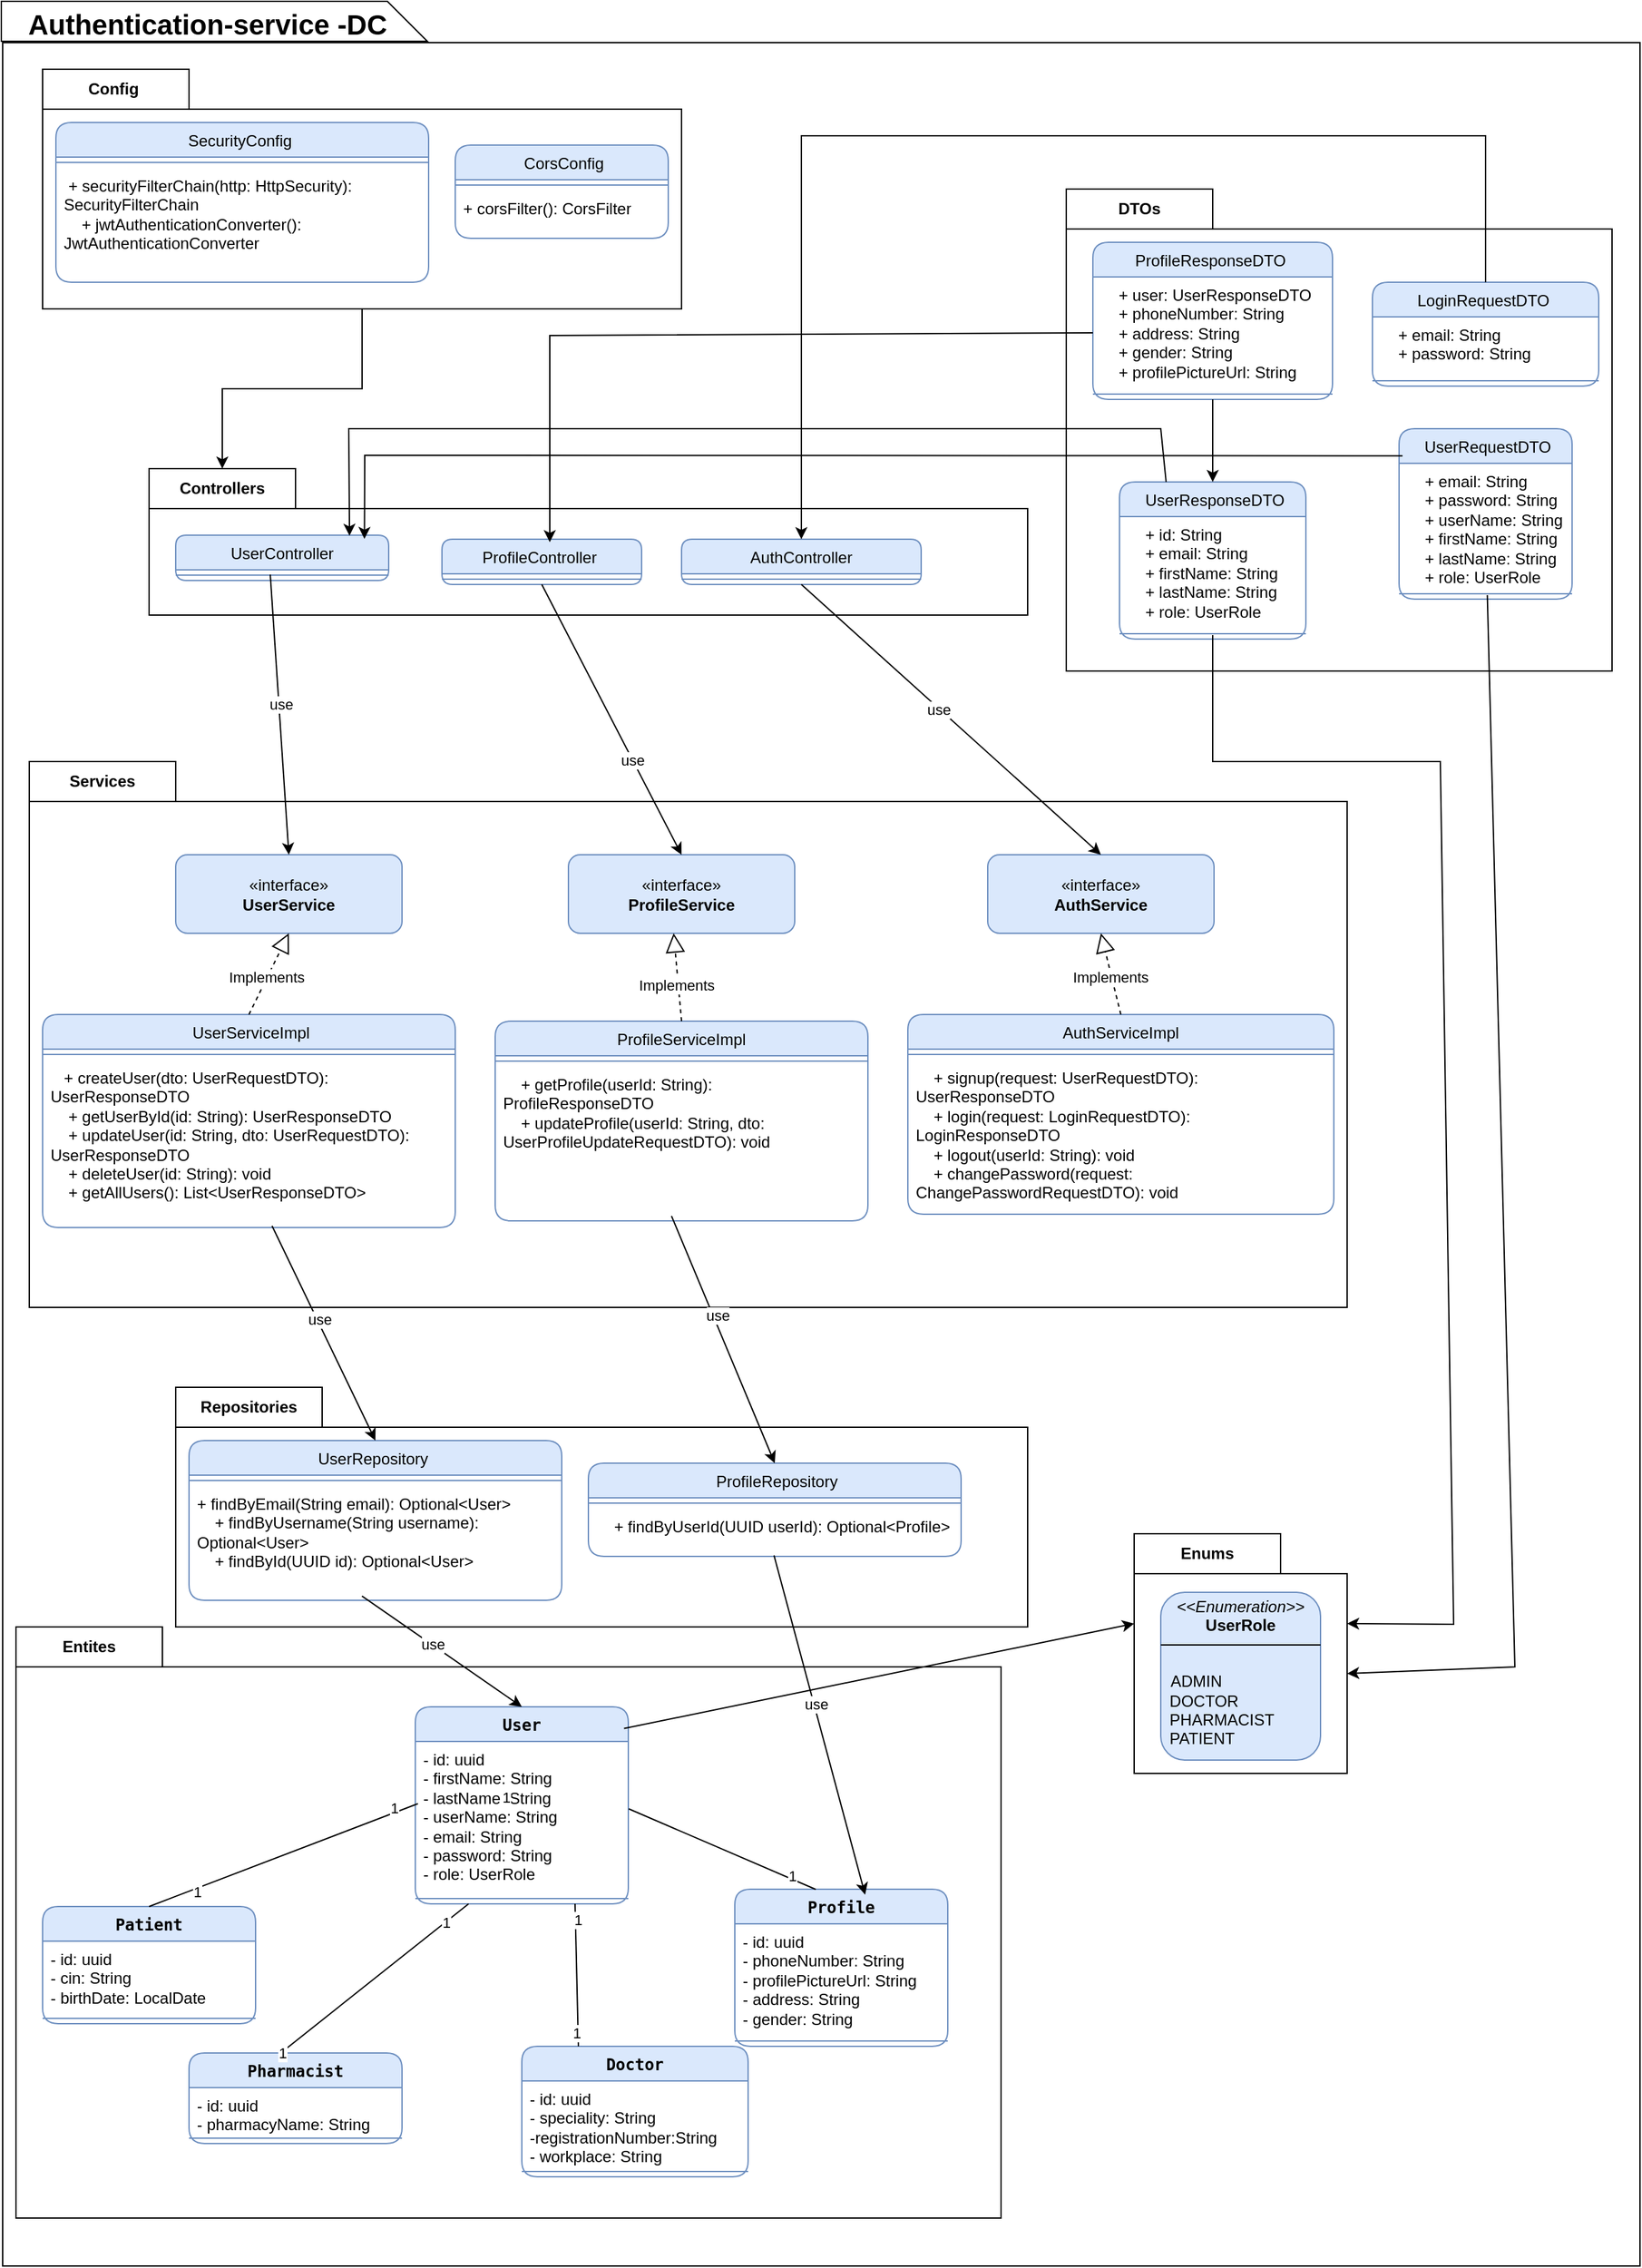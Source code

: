 <mxfile version="28.1.2">
  <diagram id="C5RBs43oDa-KdzZeNtuy" name="Page-1">
    <mxGraphModel dx="1609" dy="3173" grid="1" gridSize="10" guides="1" tooltips="1" connect="1" arrows="1" fold="1" page="1" pageScale="1" pageWidth="413" pageHeight="583" math="0" shadow="0">
      <root>
        <mxCell id="WIyWlLk6GJQsqaUBKTNV-0" />
        <mxCell id="WIyWlLk6GJQsqaUBKTNV-1" parent="WIyWlLk6GJQsqaUBKTNV-0" />
        <mxCell id="uYm5DtO2WQgS1weStodE-279" value="" style="html=1;whiteSpace=wrap;" vertex="1" parent="WIyWlLk6GJQsqaUBKTNV-1">
          <mxGeometry x="1550" y="-1190" width="1230" height="1670" as="geometry" />
        </mxCell>
        <mxCell id="uYm5DtO2WQgS1weStodE-3" value="Entites" style="shape=folder;fontStyle=1;tabWidth=110;tabHeight=30;tabPosition=left;html=1;boundedLbl=1;labelInHeader=1;container=1;collapsible=0;recursiveResize=0;whiteSpace=wrap;" vertex="1" parent="WIyWlLk6GJQsqaUBKTNV-1">
          <mxGeometry x="1560" width="740" height="444" as="geometry" />
        </mxCell>
        <mxCell id="uYm5DtO2WQgS1weStodE-5" value="&lt;span style=&quot;font-family: monospace; text-align: left;&quot;&gt;User&lt;/span&gt;" style="swimlane;fontStyle=1;align=center;verticalAlign=top;childLayout=stackLayout;horizontal=1;startSize=26;horizontalStack=0;resizeParent=1;resizeParentMax=0;resizeLast=0;collapsible=1;marginBottom=0;whiteSpace=wrap;html=1;fillColor=#dae8fc;strokeColor=#6c8ebf;rounded=1;" vertex="1" parent="uYm5DtO2WQgS1weStodE-3">
          <mxGeometry x="300" y="60" width="160" height="148" as="geometry">
            <mxRectangle x="200" y="60" width="70" height="30" as="alternateBounds" />
          </mxGeometry>
        </mxCell>
        <mxCell id="uYm5DtO2WQgS1weStodE-6" value="- id: uuid&lt;br&gt;  - firstName: String&lt;br&gt;  - lastName: String&lt;div&gt;- userName: String&lt;br&gt;- email: String&lt;br&gt;  - password: String&lt;br&gt;- role: UserRole&lt;/div&gt;" style="text;strokeColor=none;fillColor=none;align=left;verticalAlign=top;spacingLeft=4;spacingRight=4;overflow=hidden;rotatable=0;points=[[0,0.5],[1,0.5]];portConstraint=eastwest;whiteSpace=wrap;html=1;rounded=1;" vertex="1" parent="uYm5DtO2WQgS1weStodE-5">
          <mxGeometry y="26" width="160" height="114" as="geometry" />
        </mxCell>
        <mxCell id="uYm5DtO2WQgS1weStodE-7" value="" style="line;strokeWidth=1;fillColor=none;align=left;verticalAlign=middle;spacingTop=-1;spacingLeft=3;spacingRight=3;rotatable=0;labelPosition=right;points=[];portConstraint=eastwest;strokeColor=inherit;rounded=1;" vertex="1" parent="uYm5DtO2WQgS1weStodE-5">
          <mxGeometry y="140" width="160" height="8" as="geometry" />
        </mxCell>
        <mxCell id="uYm5DtO2WQgS1weStodE-9" value="&lt;span style=&quot;font-family: monospace; text-align: left;&quot;&gt;Patient&lt;/span&gt;" style="swimlane;fontStyle=1;align=center;verticalAlign=top;childLayout=stackLayout;horizontal=1;startSize=26;horizontalStack=0;resizeParent=1;resizeParentMax=0;resizeLast=0;collapsible=1;marginBottom=0;whiteSpace=wrap;html=1;fillColor=#dae8fc;strokeColor=#6c8ebf;rounded=1;" vertex="1" parent="uYm5DtO2WQgS1weStodE-3">
          <mxGeometry x="20" y="210" width="160" height="88" as="geometry">
            <mxRectangle x="200" y="60" width="70" height="30" as="alternateBounds" />
          </mxGeometry>
        </mxCell>
        <mxCell id="uYm5DtO2WQgS1weStodE-10" value="- id: uuid&lt;br&gt;- cin: String&lt;br&gt;  - birthDate: LocalDate&lt;div&gt;&lt;br/&gt;&lt;/div&gt;" style="text;strokeColor=none;fillColor=none;align=left;verticalAlign=top;spacingLeft=4;spacingRight=4;overflow=hidden;rotatable=0;points=[[0,0.5],[1,0.5]];portConstraint=eastwest;whiteSpace=wrap;html=1;rounded=1;" vertex="1" parent="uYm5DtO2WQgS1weStodE-9">
          <mxGeometry y="26" width="160" height="54" as="geometry" />
        </mxCell>
        <mxCell id="uYm5DtO2WQgS1weStodE-11" value="" style="line;strokeWidth=1;fillColor=none;align=left;verticalAlign=middle;spacingTop=-1;spacingLeft=3;spacingRight=3;rotatable=0;labelPosition=right;points=[];portConstraint=eastwest;strokeColor=inherit;rounded=1;" vertex="1" parent="uYm5DtO2WQgS1weStodE-9">
          <mxGeometry y="80" width="160" height="8" as="geometry" />
        </mxCell>
        <mxCell id="uYm5DtO2WQgS1weStodE-15" value="&lt;div style=&quot;text-align: left;&quot;&gt;&lt;span style=&quot;background-color: transparent; color: light-dark(rgb(0, 0, 0), rgb(255, 255, 255));&quot;&gt;&lt;font face=&quot;monospace&quot;&gt;Profile&lt;/font&gt;&lt;/span&gt;&lt;/div&gt;" style="swimlane;fontStyle=1;align=center;verticalAlign=top;childLayout=stackLayout;horizontal=1;startSize=26;horizontalStack=0;resizeParent=1;resizeParentMax=0;resizeLast=0;collapsible=1;marginBottom=0;whiteSpace=wrap;html=1;fillColor=#dae8fc;strokeColor=#6c8ebf;rounded=1;" vertex="1" parent="uYm5DtO2WQgS1weStodE-3">
          <mxGeometry x="540" y="197" width="160" height="118" as="geometry">
            <mxRectangle x="200" y="60" width="70" height="30" as="alternateBounds" />
          </mxGeometry>
        </mxCell>
        <mxCell id="uYm5DtO2WQgS1weStodE-16" value="- id: uuid&lt;br&gt;- phoneNumber: String&lt;br&gt;  - profilePictureUrl: String&lt;br&gt;  - address: String&lt;br&gt;  - gender: String&lt;div&gt;&lt;br&gt;&lt;/div&gt;" style="text;strokeColor=none;fillColor=none;align=left;verticalAlign=top;spacingLeft=4;spacingRight=4;overflow=hidden;rotatable=0;points=[[0,0.5],[1,0.5]];portConstraint=eastwest;whiteSpace=wrap;html=1;rounded=1;" vertex="1" parent="uYm5DtO2WQgS1weStodE-15">
          <mxGeometry y="26" width="160" height="84" as="geometry" />
        </mxCell>
        <mxCell id="uYm5DtO2WQgS1weStodE-17" value="" style="line;strokeWidth=1;fillColor=none;align=left;verticalAlign=middle;spacingTop=-1;spacingLeft=3;spacingRight=3;rotatable=0;labelPosition=right;points=[];portConstraint=eastwest;strokeColor=inherit;rounded=1;" vertex="1" parent="uYm5DtO2WQgS1weStodE-15">
          <mxGeometry y="110" width="160" height="8" as="geometry" />
        </mxCell>
        <mxCell id="uYm5DtO2WQgS1weStodE-21" value="&lt;span style=&quot;font-family: monospace; text-align: left;&quot;&gt;Doctor&lt;/span&gt;" style="swimlane;fontStyle=1;align=center;verticalAlign=top;childLayout=stackLayout;horizontal=1;startSize=26;horizontalStack=0;resizeParent=1;resizeParentMax=0;resizeLast=0;collapsible=1;marginBottom=0;whiteSpace=wrap;html=1;fillColor=#dae8fc;strokeColor=#6c8ebf;rounded=1;" vertex="1" parent="uYm5DtO2WQgS1weStodE-3">
          <mxGeometry x="380" y="315" width="170" height="98" as="geometry">
            <mxRectangle x="200" y="60" width="70" height="30" as="alternateBounds" />
          </mxGeometry>
        </mxCell>
        <mxCell id="uYm5DtO2WQgS1weStodE-22" value="- id: uuid&lt;br&gt;- speciality: String&lt;br&gt;  -registrationNumber:String&lt;div&gt;- workplace: String&lt;br&gt;&lt;/div&gt;" style="text;strokeColor=none;fillColor=none;align=left;verticalAlign=top;spacingLeft=4;spacingRight=4;overflow=hidden;rotatable=0;points=[[0,0.5],[1,0.5]];portConstraint=eastwest;whiteSpace=wrap;html=1;rounded=1;" vertex="1" parent="uYm5DtO2WQgS1weStodE-21">
          <mxGeometry y="26" width="170" height="64" as="geometry" />
        </mxCell>
        <mxCell id="uYm5DtO2WQgS1weStodE-23" value="" style="line;strokeWidth=1;fillColor=none;align=left;verticalAlign=middle;spacingTop=-1;spacingLeft=3;spacingRight=3;rotatable=0;labelPosition=right;points=[];portConstraint=eastwest;strokeColor=inherit;rounded=1;" vertex="1" parent="uYm5DtO2WQgS1weStodE-21">
          <mxGeometry y="90" width="170" height="8" as="geometry" />
        </mxCell>
        <mxCell id="uYm5DtO2WQgS1weStodE-18" value="&lt;span style=&quot;font-family: monospace; text-align: left;&quot;&gt;Pharmacist&lt;/span&gt;" style="swimlane;fontStyle=1;align=center;verticalAlign=top;childLayout=stackLayout;horizontal=1;startSize=26;horizontalStack=0;resizeParent=1;resizeParentMax=0;resizeLast=0;collapsible=1;marginBottom=0;whiteSpace=wrap;html=1;fillColor=#dae8fc;strokeColor=#6c8ebf;rounded=1;" vertex="1" parent="uYm5DtO2WQgS1weStodE-3">
          <mxGeometry x="130" y="320" width="160" height="68" as="geometry">
            <mxRectangle x="200" y="60" width="70" height="30" as="alternateBounds" />
          </mxGeometry>
        </mxCell>
        <mxCell id="uYm5DtO2WQgS1weStodE-19" value="- id: uuid&lt;br&gt;- pharmacyName: String" style="text;strokeColor=none;fillColor=none;align=left;verticalAlign=top;spacingLeft=4;spacingRight=4;overflow=hidden;rotatable=0;points=[[0,0.5],[1,0.5]];portConstraint=eastwest;whiteSpace=wrap;html=1;rounded=1;" vertex="1" parent="uYm5DtO2WQgS1weStodE-18">
          <mxGeometry y="26" width="160" height="34" as="geometry" />
        </mxCell>
        <mxCell id="uYm5DtO2WQgS1weStodE-20" value="" style="line;strokeWidth=1;fillColor=none;align=left;verticalAlign=middle;spacingTop=-1;spacingLeft=3;spacingRight=3;rotatable=0;labelPosition=right;points=[];portConstraint=eastwest;strokeColor=inherit;rounded=1;" vertex="1" parent="uYm5DtO2WQgS1weStodE-18">
          <mxGeometry y="60" width="160" height="8" as="geometry" />
        </mxCell>
        <mxCell id="uYm5DtO2WQgS1weStodE-30" value="" style="endArrow=none;html=1;rounded=0;entryX=0.012;entryY=0.41;entryDx=0;entryDy=0;entryPerimeter=0;exitX=0.5;exitY=0;exitDx=0;exitDy=0;" edge="1" parent="uYm5DtO2WQgS1weStodE-3" source="uYm5DtO2WQgS1weStodE-9" target="uYm5DtO2WQgS1weStodE-6">
          <mxGeometry width="50" height="50" relative="1" as="geometry">
            <mxPoint x="90" y="180" as="sourcePoint" />
            <mxPoint x="140" y="130" as="targetPoint" />
          </mxGeometry>
        </mxCell>
        <mxCell id="uYm5DtO2WQgS1weStodE-35" value="1" style="edgeLabel;html=1;align=center;verticalAlign=middle;resizable=0;points=[];" vertex="1" connectable="0" parent="uYm5DtO2WQgS1weStodE-30">
          <mxGeometry x="-0.277" y="2" relative="1" as="geometry">
            <mxPoint x="-36" y="18" as="offset" />
          </mxGeometry>
        </mxCell>
        <mxCell id="uYm5DtO2WQgS1weStodE-271" value="1" style="edgeLabel;html=1;align=center;verticalAlign=middle;resizable=0;points=[];" vertex="1" connectable="0" parent="uYm5DtO2WQgS1weStodE-30">
          <mxGeometry x="0.826" y="3" relative="1" as="geometry">
            <mxPoint y="-1" as="offset" />
          </mxGeometry>
        </mxCell>
        <mxCell id="uYm5DtO2WQgS1weStodE-32" value="" style="endArrow=none;html=1;rounded=0;entryX=0.25;entryY=1;entryDx=0;entryDy=0;exitX=0.421;exitY=0.018;exitDx=0;exitDy=0;exitPerimeter=0;" edge="1" parent="uYm5DtO2WQgS1weStodE-3" source="uYm5DtO2WQgS1weStodE-18" target="uYm5DtO2WQgS1weStodE-5">
          <mxGeometry width="50" height="50" relative="1" as="geometry">
            <mxPoint x="130" y="259" as="sourcePoint" />
            <mxPoint x="232" y="180" as="targetPoint" />
          </mxGeometry>
        </mxCell>
        <mxCell id="uYm5DtO2WQgS1weStodE-270" value="1" style="edgeLabel;html=1;align=center;verticalAlign=middle;resizable=0;points=[];" vertex="1" connectable="0" parent="uYm5DtO2WQgS1weStodE-32">
          <mxGeometry x="0.762" relative="1" as="geometry">
            <mxPoint as="offset" />
          </mxGeometry>
        </mxCell>
        <mxCell id="uYm5DtO2WQgS1weStodE-33" value="" style="endArrow=none;html=1;rounded=0;entryX=0.75;entryY=1;entryDx=0;entryDy=0;exitX=0.25;exitY=0;exitDx=0;exitDy=0;" edge="1" parent="uYm5DtO2WQgS1weStodE-3" source="uYm5DtO2WQgS1weStodE-21" target="uYm5DtO2WQgS1weStodE-5">
          <mxGeometry width="50" height="50" relative="1" as="geometry">
            <mxPoint x="250" y="309" as="sourcePoint" />
            <mxPoint x="352" y="230" as="targetPoint" />
          </mxGeometry>
        </mxCell>
        <mxCell id="uYm5DtO2WQgS1weStodE-254" value="1" style="edgeLabel;html=1;align=center;verticalAlign=middle;resizable=0;points=[];" vertex="1" connectable="0" parent="uYm5DtO2WQgS1weStodE-33">
          <mxGeometry x="0.771" y="-1" relative="1" as="geometry">
            <mxPoint as="offset" />
          </mxGeometry>
        </mxCell>
        <mxCell id="uYm5DtO2WQgS1weStodE-255" value="1" style="edgeLabel;html=1;align=center;verticalAlign=middle;resizable=0;points=[];" vertex="1" connectable="0" parent="uYm5DtO2WQgS1weStodE-33">
          <mxGeometry x="-0.809" y="2" relative="1" as="geometry">
            <mxPoint as="offset" />
          </mxGeometry>
        </mxCell>
        <mxCell id="uYm5DtO2WQgS1weStodE-34" value="" style="endArrow=none;html=1;rounded=0;entryX=1.002;entryY=0.444;entryDx=0;entryDy=0;entryPerimeter=0;exitX=0.38;exitY=0.001;exitDx=0;exitDy=0;exitPerimeter=0;" edge="1" parent="uYm5DtO2WQgS1weStodE-3" source="uYm5DtO2WQgS1weStodE-15" target="uYm5DtO2WQgS1weStodE-6">
          <mxGeometry width="50" height="50" relative="1" as="geometry">
            <mxPoint x="420" y="259" as="sourcePoint" />
            <mxPoint x="522" y="180" as="targetPoint" />
          </mxGeometry>
        </mxCell>
        <mxCell id="uYm5DtO2WQgS1weStodE-256" value="1" style="edgeLabel;html=1;align=center;verticalAlign=middle;resizable=0;points=[];" vertex="1" connectable="0" parent="uYm5DtO2WQgS1weStodE-34">
          <mxGeometry x="-0.731" y="-2" relative="1" as="geometry">
            <mxPoint as="offset" />
          </mxGeometry>
        </mxCell>
        <mxCell id="uYm5DtO2WQgS1weStodE-38" value="1" style="edgeLabel;html=1;align=center;verticalAlign=middle;resizable=0;points=[];" vertex="1" connectable="0" parent="uYm5DtO2WQgS1weStodE-3">
          <mxGeometry x="200" y="320" as="geometry" />
        </mxCell>
        <mxCell id="uYm5DtO2WQgS1weStodE-41" value="1" style="edgeLabel;html=1;align=center;verticalAlign=middle;resizable=0;points=[];" vertex="1" connectable="0" parent="uYm5DtO2WQgS1weStodE-3">
          <mxGeometry x="370" y="134" as="geometry">
            <mxPoint x="-2" y="-6" as="offset" />
          </mxGeometry>
        </mxCell>
        <mxCell id="uYm5DtO2WQgS1weStodE-68" value="Enums" style="shape=folder;fontStyle=1;tabWidth=110;tabHeight=30;tabPosition=left;html=1;boundedLbl=1;labelInHeader=1;container=1;collapsible=0;recursiveResize=0;whiteSpace=wrap;" vertex="1" parent="WIyWlLk6GJQsqaUBKTNV-1">
          <mxGeometry x="2400" y="-70" width="160" height="180" as="geometry" />
        </mxCell>
        <mxCell id="uYm5DtO2WQgS1weStodE-71" value="&lt;p style=&quot;margin:0px;margin-top:4px;text-align:center;&quot;&gt;&lt;i&gt;&amp;lt;&amp;lt;Enumeration&amp;gt;&amp;gt;&lt;/i&gt;&lt;br&gt;&lt;b&gt;UserRole&lt;/b&gt;&lt;/p&gt;&lt;hr size=&quot;1&quot; style=&quot;border-style:solid;&quot;&gt;&lt;p style=&quot;margin:0px;margin-left:4px;&quot;&gt;&lt;br&gt;&lt;/p&gt;&lt;p style=&quot;margin:0px;margin-left:4px;&quot;&gt;&amp;nbsp;ADMIN&lt;span style=&quot;background-color: transparent; color: light-dark(rgb(0, 0, 0), rgb(255, 255, 255));&quot;&gt;&amp;nbsp;&lt;/span&gt;&lt;/p&gt;&lt;div&gt;&amp;nbsp; DOCTOR&lt;/div&gt;&lt;div&gt;&amp;nbsp; PHARMACIST&lt;/div&gt;&lt;div&gt;&amp;nbsp; PATIENT&lt;/div&gt;" style="verticalAlign=top;align=left;overflow=fill;html=1;whiteSpace=wrap;fillColor=#dae8fc;strokeColor=#6c8ebf;rounded=1;" vertex="1" parent="uYm5DtO2WQgS1weStodE-68">
          <mxGeometry x="20" y="44" width="120" height="126" as="geometry" />
        </mxCell>
        <mxCell id="uYm5DtO2WQgS1weStodE-72" value="DTOs" style="shape=folder;fontStyle=1;tabWidth=110;tabHeight=30;tabPosition=left;html=1;boundedLbl=1;labelInHeader=1;container=1;collapsible=0;recursiveResize=0;whiteSpace=wrap;" vertex="1" parent="WIyWlLk6GJQsqaUBKTNV-1">
          <mxGeometry x="2349" y="-1080" width="410" height="362" as="geometry" />
        </mxCell>
        <mxCell id="uYm5DtO2WQgS1weStodE-73" value="&lt;span style=&quot;text-align: left; font-weight: normal;&quot;&gt;&amp;nbsp;UserRequestDTO&lt;/span&gt;" style="swimlane;fontStyle=1;align=center;verticalAlign=top;childLayout=stackLayout;horizontal=1;startSize=26;horizontalStack=0;resizeParent=1;resizeParentMax=0;resizeLast=0;collapsible=1;marginBottom=0;whiteSpace=wrap;html=1;fillColor=#dae8fc;strokeColor=#6c8ebf;rounded=1;" vertex="1" parent="uYm5DtO2WQgS1weStodE-72">
          <mxGeometry x="250" y="180" width="130" height="128" as="geometry">
            <mxRectangle x="200" y="60" width="70" height="30" as="alternateBounds" />
          </mxGeometry>
        </mxCell>
        <mxCell id="uYm5DtO2WQgS1weStodE-74" value="&amp;nbsp; &amp;nbsp; + email: String&lt;br style=&quot;padding: 0px; margin: 0px;&quot;&gt;&amp;nbsp; &amp;nbsp; + password: String&lt;br style=&quot;padding: 0px; margin: 0px;&quot;&gt;&amp;nbsp; &amp;nbsp; + userName: String&lt;br style=&quot;padding: 0px; margin: 0px;&quot;&gt;&amp;nbsp; &amp;nbsp; + firstName: String&lt;br style=&quot;padding: 0px; margin: 0px;&quot;&gt;&amp;nbsp; &amp;nbsp; + lastName: String&lt;br style=&quot;padding: 0px; margin: 0px;&quot;&gt;&amp;nbsp; &amp;nbsp; + role: UserRole" style="text;strokeColor=none;fillColor=none;align=left;verticalAlign=top;spacingLeft=4;spacingRight=4;overflow=hidden;rotatable=0;points=[[0,0.5],[1,0.5]];portConstraint=eastwest;whiteSpace=wrap;html=1;rounded=1;" vertex="1" parent="uYm5DtO2WQgS1weStodE-73">
          <mxGeometry y="26" width="130" height="94" as="geometry" />
        </mxCell>
        <mxCell id="uYm5DtO2WQgS1weStodE-75" value="" style="line;strokeWidth=1;fillColor=none;align=left;verticalAlign=middle;spacingTop=-1;spacingLeft=3;spacingRight=3;rotatable=0;labelPosition=right;points=[];portConstraint=eastwest;strokeColor=inherit;rounded=1;" vertex="1" parent="uYm5DtO2WQgS1weStodE-73">
          <mxGeometry y="120" width="130" height="8" as="geometry" />
        </mxCell>
        <mxCell id="uYm5DtO2WQgS1weStodE-76" value="&lt;span style=&quot;font-weight: 400; text-align: left;&quot;&gt;ProfileResponseDTO&amp;nbsp;&lt;/span&gt;" style="swimlane;fontStyle=1;align=center;verticalAlign=top;childLayout=stackLayout;horizontal=1;startSize=26;horizontalStack=0;resizeParent=1;resizeParentMax=0;resizeLast=0;collapsible=1;marginBottom=0;whiteSpace=wrap;html=1;fillColor=#dae8fc;strokeColor=#6c8ebf;rounded=1;" vertex="1" parent="uYm5DtO2WQgS1weStodE-72">
          <mxGeometry x="20" y="40" width="180" height="118" as="geometry">
            <mxRectangle x="200" y="60" width="70" height="30" as="alternateBounds" />
          </mxGeometry>
        </mxCell>
        <mxCell id="uYm5DtO2WQgS1weStodE-77" value="&lt;div&gt;&amp;nbsp; &amp;nbsp; + user: UserResponseDTO&lt;br style=&quot;padding: 0px; margin: 0px;&quot;&gt;&amp;nbsp; &amp;nbsp; + phoneNumber: String&lt;br style=&quot;padding: 0px; margin: 0px;&quot;&gt;&amp;nbsp; &amp;nbsp; + address: String&lt;br style=&quot;padding: 0px; margin: 0px;&quot;&gt;&amp;nbsp; &amp;nbsp; + gender: String&lt;br style=&quot;padding: 0px; margin: 0px;&quot;&gt;&amp;nbsp; &amp;nbsp; + profilePictureUrl: String&lt;/div&gt;" style="text;strokeColor=none;fillColor=none;align=left;verticalAlign=top;spacingLeft=4;spacingRight=4;overflow=hidden;rotatable=0;points=[[0,0.5],[1,0.5]];portConstraint=eastwest;whiteSpace=wrap;html=1;rounded=1;" vertex="1" parent="uYm5DtO2WQgS1weStodE-76">
          <mxGeometry y="26" width="180" height="84" as="geometry" />
        </mxCell>
        <mxCell id="uYm5DtO2WQgS1weStodE-78" value="" style="line;strokeWidth=1;fillColor=none;align=left;verticalAlign=middle;spacingTop=-1;spacingLeft=3;spacingRight=3;rotatable=0;labelPosition=right;points=[];portConstraint=eastwest;strokeColor=inherit;rounded=1;" vertex="1" parent="uYm5DtO2WQgS1weStodE-76">
          <mxGeometry y="110" width="180" height="8" as="geometry" />
        </mxCell>
        <mxCell id="uYm5DtO2WQgS1weStodE-79" value="&lt;div style=&quot;text-align: left;&quot;&gt;&lt;span style=&quot;font-weight: 400;&quot;&gt;&amp;nbsp;UserResponseDTO&lt;/span&gt;&lt;/div&gt;" style="swimlane;fontStyle=1;align=center;verticalAlign=top;childLayout=stackLayout;horizontal=1;startSize=26;horizontalStack=0;resizeParent=1;resizeParentMax=0;resizeLast=0;collapsible=1;marginBottom=0;whiteSpace=wrap;html=1;fillColor=#dae8fc;strokeColor=#6c8ebf;rounded=1;" vertex="1" parent="uYm5DtO2WQgS1weStodE-72">
          <mxGeometry x="40" y="220" width="140" height="118" as="geometry">
            <mxRectangle x="200" y="60" width="70" height="30" as="alternateBounds" />
          </mxGeometry>
        </mxCell>
        <mxCell id="uYm5DtO2WQgS1weStodE-80" value="&lt;div&gt;&amp;nbsp; &amp;nbsp; + id: String&lt;br style=&quot;padding: 0px; margin: 0px;&quot;&gt;&amp;nbsp; &amp;nbsp; + email: String&lt;br style=&quot;padding: 0px; margin: 0px;&quot;&gt;&amp;nbsp; &amp;nbsp; + firstName: String&lt;br style=&quot;padding: 0px; margin: 0px;&quot;&gt;&amp;nbsp; &amp;nbsp; + lastName: String&lt;br style=&quot;padding: 0px; margin: 0px;&quot;&gt;&amp;nbsp; &amp;nbsp; + role: UserRole&lt;/div&gt;" style="text;strokeColor=none;fillColor=none;align=left;verticalAlign=top;spacingLeft=4;spacingRight=4;overflow=hidden;rotatable=0;points=[[0,0.5],[1,0.5]];portConstraint=eastwest;whiteSpace=wrap;html=1;rounded=1;" vertex="1" parent="uYm5DtO2WQgS1weStodE-79">
          <mxGeometry y="26" width="140" height="84" as="geometry" />
        </mxCell>
        <mxCell id="uYm5DtO2WQgS1weStodE-81" value="" style="line;strokeWidth=1;fillColor=none;align=left;verticalAlign=middle;spacingTop=-1;spacingLeft=3;spacingRight=3;rotatable=0;labelPosition=right;points=[];portConstraint=eastwest;strokeColor=inherit;rounded=1;" vertex="1" parent="uYm5DtO2WQgS1weStodE-79">
          <mxGeometry y="110" width="140" height="8" as="geometry" />
        </mxCell>
        <mxCell id="uYm5DtO2WQgS1weStodE-224" value="" style="endArrow=classic;html=1;rounded=0;exitX=0.5;exitY=1;exitDx=0;exitDy=0;entryX=0.5;entryY=0;entryDx=0;entryDy=0;" edge="1" parent="uYm5DtO2WQgS1weStodE-72" source="uYm5DtO2WQgS1weStodE-76" target="uYm5DtO2WQgS1weStodE-79">
          <mxGeometry width="50" height="50" relative="1" as="geometry">
            <mxPoint x="-510" y="330" as="sourcePoint" />
            <mxPoint x="-456" y="510" as="targetPoint" />
          </mxGeometry>
        </mxCell>
        <mxCell id="uYm5DtO2WQgS1weStodE-82" value="&lt;span style=&quot;font-weight: 400; text-align: left;&quot;&gt;LoginRequestDTO&amp;nbsp;&lt;/span&gt;" style="swimlane;fontStyle=1;align=center;verticalAlign=top;childLayout=stackLayout;horizontal=1;startSize=26;horizontalStack=0;resizeParent=1;resizeParentMax=0;resizeLast=0;collapsible=1;marginBottom=0;whiteSpace=wrap;html=1;fillColor=#dae8fc;strokeColor=#6c8ebf;rounded=1;" vertex="1" parent="uYm5DtO2WQgS1weStodE-72">
          <mxGeometry x="230" y="70" width="170" height="78" as="geometry">
            <mxRectangle x="200" y="60" width="70" height="30" as="alternateBounds" />
          </mxGeometry>
        </mxCell>
        <mxCell id="uYm5DtO2WQgS1weStodE-83" value="&lt;div&gt;&amp;nbsp; &amp;nbsp; + email: String&lt;br style=&quot;padding: 0px; margin: 0px;&quot;&gt;&amp;nbsp; &amp;nbsp; + password: String&lt;/div&gt;" style="text;strokeColor=none;fillColor=none;align=left;verticalAlign=top;spacingLeft=4;spacingRight=4;overflow=hidden;rotatable=0;points=[[0,0.5],[1,0.5]];portConstraint=eastwest;whiteSpace=wrap;html=1;rounded=1;" vertex="1" parent="uYm5DtO2WQgS1weStodE-82">
          <mxGeometry y="26" width="170" height="44" as="geometry" />
        </mxCell>
        <mxCell id="uYm5DtO2WQgS1weStodE-84" value="" style="line;strokeWidth=1;fillColor=none;align=left;verticalAlign=middle;spacingTop=-1;spacingLeft=3;spacingRight=3;rotatable=0;labelPosition=right;points=[];portConstraint=eastwest;strokeColor=inherit;rounded=1;" vertex="1" parent="uYm5DtO2WQgS1weStodE-82">
          <mxGeometry y="70" width="170" height="8" as="geometry" />
        </mxCell>
        <mxCell id="uYm5DtO2WQgS1weStodE-100" value="Services" style="shape=folder;fontStyle=1;tabWidth=110;tabHeight=30;tabPosition=left;html=1;boundedLbl=1;labelInHeader=1;container=1;collapsible=0;recursiveResize=0;whiteSpace=wrap;" vertex="1" parent="WIyWlLk6GJQsqaUBKTNV-1">
          <mxGeometry x="1570" y="-650" width="990" height="410" as="geometry" />
        </mxCell>
        <mxCell id="uYm5DtO2WQgS1weStodE-165" value="«interface»&lt;br&gt;&lt;span style=&quot;text-align: left;&quot;&gt;&lt;b&gt;UserService&lt;/b&gt;&lt;/span&gt;" style="html=1;whiteSpace=wrap;fillColor=#dae8fc;strokeColor=#6c8ebf;rounded=1;" vertex="1" parent="uYm5DtO2WQgS1weStodE-100">
          <mxGeometry x="110" y="70" width="170" height="59" as="geometry" />
        </mxCell>
        <mxCell id="uYm5DtO2WQgS1weStodE-188" value="«interface»&lt;br&gt;&lt;span style=&quot;text-align: left;&quot;&gt;&lt;b&gt;ProfileService&lt;/b&gt;&lt;/span&gt;" style="html=1;whiteSpace=wrap;fillColor=#dae8fc;strokeColor=#6c8ebf;rounded=1;" vertex="1" parent="uYm5DtO2WQgS1weStodE-100">
          <mxGeometry x="405" y="70" width="170" height="59" as="geometry" />
        </mxCell>
        <mxCell id="uYm5DtO2WQgS1weStodE-187" value="«interface»&lt;br&gt;&lt;span style=&quot;text-align: left;&quot;&gt;&lt;b&gt;AuthService&lt;/b&gt;&lt;/span&gt;" style="html=1;whiteSpace=wrap;fillColor=#dae8fc;strokeColor=#6c8ebf;rounded=1;" vertex="1" parent="uYm5DtO2WQgS1weStodE-100">
          <mxGeometry x="720" y="70" width="170" height="59" as="geometry" />
        </mxCell>
        <mxCell id="uYm5DtO2WQgS1weStodE-189" value="&lt;div style=&quot;text-align: left;&quot;&gt;&lt;span style=&quot;background-color: transparent; font-weight: 400;&quot;&gt;&amp;nbsp;UserServiceImpl&lt;/span&gt;&lt;/div&gt;" style="swimlane;fontStyle=1;align=center;verticalAlign=top;childLayout=stackLayout;horizontal=1;startSize=26;horizontalStack=0;resizeParent=1;resizeParentMax=0;resizeLast=0;collapsible=1;marginBottom=0;whiteSpace=wrap;html=1;rounded=1;fillColor=#dae8fc;strokeColor=#6c8ebf;" vertex="1" parent="uYm5DtO2WQgS1weStodE-100">
          <mxGeometry x="10" y="190" width="310" height="160" as="geometry" />
        </mxCell>
        <mxCell id="uYm5DtO2WQgS1weStodE-190" value="" style="line;strokeWidth=1;fillColor=none;align=left;verticalAlign=middle;spacingTop=-1;spacingLeft=3;spacingRight=3;rotatable=0;labelPosition=right;points=[];portConstraint=eastwest;strokeColor=inherit;rounded=1;" vertex="1" parent="uYm5DtO2WQgS1weStodE-189">
          <mxGeometry y="26" width="310" height="8" as="geometry" />
        </mxCell>
        <mxCell id="uYm5DtO2WQgS1weStodE-191" value="&lt;div&gt;&amp;nbsp; &amp;nbsp;+ createUser(dto: UserRequestDTO): UserResponseDTO&lt;/div&gt;&lt;div&gt;&amp;nbsp; &amp;nbsp; + getUserById(id: String): UserResponseDTO&lt;/div&gt;&lt;div&gt;&amp;nbsp; &amp;nbsp; + updateUser(id: String, dto: UserRequestDTO): UserResponseDTO&lt;/div&gt;&lt;div&gt;&amp;nbsp; &amp;nbsp; + deleteUser(id: String): void&lt;/div&gt;&lt;div&gt;&amp;nbsp; &amp;nbsp; + getAllUsers(): List&amp;lt;UserResponseDTO&amp;gt;&lt;/div&gt;" style="text;strokeColor=none;fillColor=none;align=left;verticalAlign=top;spacingLeft=4;spacingRight=4;overflow=hidden;rotatable=0;points=[[0,0.5],[1,0.5]];portConstraint=eastwest;whiteSpace=wrap;html=1;rounded=1;" vertex="1" parent="uYm5DtO2WQgS1weStodE-189">
          <mxGeometry y="34" width="310" height="126" as="geometry" />
        </mxCell>
        <mxCell id="uYm5DtO2WQgS1weStodE-192" value="&lt;div style=&quot;text-align: left;&quot;&gt;&lt;span style=&quot;background-color: transparent; font-weight: 400;&quot;&gt;AuthServiceImpl&lt;/span&gt;&lt;/div&gt;" style="swimlane;fontStyle=1;align=center;verticalAlign=top;childLayout=stackLayout;horizontal=1;startSize=26;horizontalStack=0;resizeParent=1;resizeParentMax=0;resizeLast=0;collapsible=1;marginBottom=0;whiteSpace=wrap;html=1;rounded=1;fillColor=#dae8fc;strokeColor=#6c8ebf;" vertex="1" parent="uYm5DtO2WQgS1weStodE-100">
          <mxGeometry x="660" y="190" width="320" height="150" as="geometry" />
        </mxCell>
        <mxCell id="uYm5DtO2WQgS1weStodE-193" value="" style="line;strokeWidth=1;fillColor=none;align=left;verticalAlign=middle;spacingTop=-1;spacingLeft=3;spacingRight=3;rotatable=0;labelPosition=right;points=[];portConstraint=eastwest;strokeColor=inherit;rounded=1;" vertex="1" parent="uYm5DtO2WQgS1weStodE-192">
          <mxGeometry y="26" width="320" height="8" as="geometry" />
        </mxCell>
        <mxCell id="uYm5DtO2WQgS1weStodE-194" value="&amp;nbsp; &amp;nbsp; + signup(request: UserRequestDTO): UserResponseDTO&lt;br style=&quot;padding: 0px; margin: 0px;&quot;&gt;&amp;nbsp; &amp;nbsp; + login(request: LoginRequestDTO): LoginResponseDTO&lt;br style=&quot;padding: 0px; margin: 0px;&quot;&gt;&amp;nbsp; &amp;nbsp; + logout(userId: String): void&lt;br style=&quot;padding: 0px; margin: 0px;&quot;&gt;&amp;nbsp; &amp;nbsp; + changePassword(request: ChangePasswordRequestDTO): void" style="text;strokeColor=none;fillColor=none;align=left;verticalAlign=top;spacingLeft=4;spacingRight=4;overflow=hidden;rotatable=0;points=[[0,0.5],[1,0.5]];portConstraint=eastwest;whiteSpace=wrap;html=1;rounded=1;" vertex="1" parent="uYm5DtO2WQgS1weStodE-192">
          <mxGeometry y="34" width="320" height="116" as="geometry" />
        </mxCell>
        <mxCell id="uYm5DtO2WQgS1weStodE-195" value="&lt;div style=&quot;text-align: left;&quot;&gt;&lt;span style=&quot;background-color: transparent; font-weight: 400;&quot;&gt;ProfileServiceImpl&lt;/span&gt;&lt;/div&gt;" style="swimlane;fontStyle=1;align=center;verticalAlign=top;childLayout=stackLayout;horizontal=1;startSize=26;horizontalStack=0;resizeParent=1;resizeParentMax=0;resizeLast=0;collapsible=1;marginBottom=0;whiteSpace=wrap;html=1;rounded=1;fillColor=#dae8fc;strokeColor=#6c8ebf;" vertex="1" parent="uYm5DtO2WQgS1weStodE-100">
          <mxGeometry x="350" y="195" width="280" height="150" as="geometry" />
        </mxCell>
        <mxCell id="uYm5DtO2WQgS1weStodE-196" value="" style="line;strokeWidth=1;fillColor=none;align=left;verticalAlign=middle;spacingTop=-1;spacingLeft=3;spacingRight=3;rotatable=0;labelPosition=right;points=[];portConstraint=eastwest;strokeColor=inherit;rounded=1;" vertex="1" parent="uYm5DtO2WQgS1weStodE-195">
          <mxGeometry y="26" width="280" height="8" as="geometry" />
        </mxCell>
        <mxCell id="uYm5DtO2WQgS1weStodE-197" value="&amp;nbsp; &amp;nbsp; + getProfile(userId: String): ProfileResponseDTO&lt;br style=&quot;padding: 0px; margin: 0px;&quot;&gt;&amp;nbsp; &amp;nbsp; + updateProfile(userId: String, dto: UserProfileUpdateRequestDTO): void" style="text;strokeColor=none;fillColor=none;align=left;verticalAlign=top;spacingLeft=4;spacingRight=4;overflow=hidden;rotatable=0;points=[[0,0.5],[1,0.5]];portConstraint=eastwest;whiteSpace=wrap;html=1;rounded=1;" vertex="1" parent="uYm5DtO2WQgS1weStodE-195">
          <mxGeometry y="34" width="280" height="116" as="geometry" />
        </mxCell>
        <mxCell id="uYm5DtO2WQgS1weStodE-123" value="" style="endArrow=block;dashed=1;endFill=0;endSize=12;html=1;rounded=0;exitX=0.5;exitY=0;exitDx=0;exitDy=0;entryX=0.5;entryY=1;entryDx=0;entryDy=0;" edge="1" parent="uYm5DtO2WQgS1weStodE-100" source="uYm5DtO2WQgS1weStodE-189" target="uYm5DtO2WQgS1weStodE-165">
          <mxGeometry width="160" relative="1" as="geometry">
            <mxPoint x="112.5" y="357" as="sourcePoint" />
            <mxPoint x="117.5" y="129" as="targetPoint" />
          </mxGeometry>
        </mxCell>
        <mxCell id="uYm5DtO2WQgS1weStodE-229" value="Implements" style="edgeLabel;html=1;align=center;verticalAlign=middle;resizable=0;points=[];" vertex="1" connectable="0" parent="uYm5DtO2WQgS1weStodE-123">
          <mxGeometry x="-0.1" y="1" relative="1" as="geometry">
            <mxPoint as="offset" />
          </mxGeometry>
        </mxCell>
        <mxCell id="uYm5DtO2WQgS1weStodE-202" value="" style="endArrow=block;dashed=1;endFill=0;endSize=12;html=1;rounded=0;exitX=0.5;exitY=0;exitDx=0;exitDy=0;entryX=0.465;entryY=1;entryDx=0;entryDy=0;entryPerimeter=0;" edge="1" parent="uYm5DtO2WQgS1weStodE-100" source="uYm5DtO2WQgS1weStodE-195" target="uYm5DtO2WQgS1weStodE-188">
          <mxGeometry width="160" relative="1" as="geometry">
            <mxPoint x="197.5" y="311" as="sourcePoint" />
            <mxPoint x="150" y="200" as="targetPoint" />
          </mxGeometry>
        </mxCell>
        <mxCell id="uYm5DtO2WQgS1weStodE-228" value="Implements" style="edgeLabel;html=1;align=center;verticalAlign=middle;resizable=0;points=[];" vertex="1" connectable="0" parent="uYm5DtO2WQgS1weStodE-202">
          <mxGeometry x="-0.164" y="2" relative="1" as="geometry">
            <mxPoint as="offset" />
          </mxGeometry>
        </mxCell>
        <mxCell id="uYm5DtO2WQgS1weStodE-203" value="" style="endArrow=block;dashed=1;endFill=0;endSize=12;html=1;rounded=0;exitX=0.5;exitY=0;exitDx=0;exitDy=0;entryX=0.5;entryY=1;entryDx=0;entryDy=0;" edge="1" parent="uYm5DtO2WQgS1weStodE-100" source="uYm5DtO2WQgS1weStodE-192" target="uYm5DtO2WQgS1weStodE-187">
          <mxGeometry width="160" relative="1" as="geometry">
            <mxPoint x="727.5" y="321" as="sourcePoint" />
            <mxPoint x="680" y="210" as="targetPoint" />
          </mxGeometry>
        </mxCell>
        <mxCell id="uYm5DtO2WQgS1weStodE-230" value="Implements" style="edgeLabel;html=1;align=center;verticalAlign=middle;resizable=0;points=[];" vertex="1" connectable="0" parent="uYm5DtO2WQgS1weStodE-203">
          <mxGeometry x="-0.078" relative="1" as="geometry">
            <mxPoint x="-1" as="offset" />
          </mxGeometry>
        </mxCell>
        <mxCell id="uYm5DtO2WQgS1weStodE-124" value="Controllers" style="shape=folder;fontStyle=1;tabWidth=110;tabHeight=30;tabPosition=left;html=1;boundedLbl=1;labelInHeader=1;container=1;collapsible=0;recursiveResize=0;whiteSpace=wrap;" vertex="1" parent="WIyWlLk6GJQsqaUBKTNV-1">
          <mxGeometry x="1660" y="-870" width="660" height="110" as="geometry" />
        </mxCell>
        <mxCell id="uYm5DtO2WQgS1weStodE-159" value="&lt;span style=&quot;font-weight: 400; text-align: left;&quot;&gt;ProfileController&amp;nbsp;&lt;/span&gt;" style="swimlane;fontStyle=1;align=center;verticalAlign=top;childLayout=stackLayout;horizontal=1;startSize=26;horizontalStack=0;resizeParent=1;resizeParentMax=0;resizeLast=0;collapsible=1;marginBottom=0;whiteSpace=wrap;html=1;rounded=1;fillColor=#dae8fc;strokeColor=#6c8ebf;" vertex="1" parent="uYm5DtO2WQgS1weStodE-124">
          <mxGeometry x="220" y="53" width="150" height="34" as="geometry" />
        </mxCell>
        <mxCell id="uYm5DtO2WQgS1weStodE-160" value="" style="line;strokeWidth=1;fillColor=none;align=left;verticalAlign=middle;spacingTop=-1;spacingLeft=3;spacingRight=3;rotatable=0;labelPosition=right;points=[];portConstraint=eastwest;strokeColor=inherit;rounded=1;" vertex="1" parent="uYm5DtO2WQgS1weStodE-159">
          <mxGeometry y="26" width="150" height="8" as="geometry" />
        </mxCell>
        <mxCell id="uYm5DtO2WQgS1weStodE-162" value="&lt;span style=&quot;font-weight: 400; text-align: left;&quot;&gt;&amp;nbsp;UserController&amp;nbsp;&lt;/span&gt;" style="swimlane;fontStyle=1;align=center;verticalAlign=top;childLayout=stackLayout;horizontal=1;startSize=26;horizontalStack=0;resizeParent=1;resizeParentMax=0;resizeLast=0;collapsible=1;marginBottom=0;whiteSpace=wrap;html=1;rounded=1;fillColor=#dae8fc;strokeColor=#6c8ebf;" vertex="1" parent="uYm5DtO2WQgS1weStodE-124">
          <mxGeometry x="20" y="50" width="160" height="34" as="geometry" />
        </mxCell>
        <mxCell id="uYm5DtO2WQgS1weStodE-163" value="" style="line;strokeWidth=1;fillColor=none;align=left;verticalAlign=middle;spacingTop=-1;spacingLeft=3;spacingRight=3;rotatable=0;labelPosition=right;points=[];portConstraint=eastwest;strokeColor=inherit;rounded=1;" vertex="1" parent="uYm5DtO2WQgS1weStodE-162">
          <mxGeometry y="26" width="160" height="8" as="geometry" />
        </mxCell>
        <mxCell id="uYm5DtO2WQgS1weStodE-156" value="&lt;span style=&quot;font-weight: 400; text-align: left;&quot;&gt;AuthController&lt;/span&gt;" style="swimlane;fontStyle=1;align=center;verticalAlign=top;childLayout=stackLayout;horizontal=1;startSize=26;horizontalStack=0;resizeParent=1;resizeParentMax=0;resizeLast=0;collapsible=1;marginBottom=0;whiteSpace=wrap;html=1;rounded=1;fillColor=#dae8fc;strokeColor=#6c8ebf;" vertex="1" parent="uYm5DtO2WQgS1weStodE-124">
          <mxGeometry x="400" y="53" width="180" height="34" as="geometry" />
        </mxCell>
        <mxCell id="uYm5DtO2WQgS1weStodE-157" value="" style="line;strokeWidth=1;fillColor=none;align=left;verticalAlign=middle;spacingTop=-1;spacingLeft=3;spacingRight=3;rotatable=0;labelPosition=right;points=[];portConstraint=eastwest;strokeColor=inherit;rounded=1;" vertex="1" parent="uYm5DtO2WQgS1weStodE-156">
          <mxGeometry y="26" width="180" height="8" as="geometry" />
        </mxCell>
        <mxCell id="uYm5DtO2WQgS1weStodE-198" value="" style="endArrow=classic;html=1;rounded=0;exitX=0.444;exitY=0.446;exitDx=0;exitDy=0;exitPerimeter=0;entryX=0.5;entryY=0;entryDx=0;entryDy=0;" edge="1" parent="WIyWlLk6GJQsqaUBKTNV-1" source="uYm5DtO2WQgS1weStodE-163" target="uYm5DtO2WQgS1weStodE-165">
          <mxGeometry width="50" height="50" relative="1" as="geometry">
            <mxPoint x="2050" y="-260" as="sourcePoint" />
            <mxPoint x="2100" y="-310" as="targetPoint" />
          </mxGeometry>
        </mxCell>
        <mxCell id="uYm5DtO2WQgS1weStodE-232" value="use" style="edgeLabel;html=1;align=center;verticalAlign=middle;resizable=0;points=[];" vertex="1" connectable="0" parent="uYm5DtO2WQgS1weStodE-198">
          <mxGeometry x="-0.078" y="1" relative="1" as="geometry">
            <mxPoint as="offset" />
          </mxGeometry>
        </mxCell>
        <mxCell id="uYm5DtO2WQgS1weStodE-199" value="" style="endArrow=classic;html=1;rounded=0;exitX=0.5;exitY=1;exitDx=0;exitDy=0;entryX=0.5;entryY=0;entryDx=0;entryDy=0;" edge="1" parent="WIyWlLk6GJQsqaUBKTNV-1" source="uYm5DtO2WQgS1weStodE-159" target="uYm5DtO2WQgS1weStodE-188">
          <mxGeometry width="50" height="50" relative="1" as="geometry">
            <mxPoint x="2074" y="-560" as="sourcePoint" />
            <mxPoint x="2000" y="-320" as="targetPoint" />
          </mxGeometry>
        </mxCell>
        <mxCell id="uYm5DtO2WQgS1weStodE-231" value="use" style="edgeLabel;html=1;align=center;verticalAlign=middle;resizable=0;points=[];" vertex="1" connectable="0" parent="uYm5DtO2WQgS1weStodE-199">
          <mxGeometry x="0.297" relative="1" as="geometry">
            <mxPoint as="offset" />
          </mxGeometry>
        </mxCell>
        <mxCell id="uYm5DtO2WQgS1weStodE-200" value="" style="endArrow=classic;html=1;rounded=0;exitX=0.5;exitY=1;exitDx=0;exitDy=0;entryX=0.5;entryY=0;entryDx=0;entryDy=0;" edge="1" parent="WIyWlLk6GJQsqaUBKTNV-1" source="uYm5DtO2WQgS1weStodE-156" target="uYm5DtO2WQgS1weStodE-187">
          <mxGeometry width="50" height="50" relative="1" as="geometry">
            <mxPoint x="2104" y="-430" as="sourcePoint" />
            <mxPoint x="2030" y="-190" as="targetPoint" />
          </mxGeometry>
        </mxCell>
        <mxCell id="uYm5DtO2WQgS1weStodE-233" value="use" style="edgeLabel;html=1;align=center;verticalAlign=middle;resizable=0;points=[];" vertex="1" connectable="0" parent="uYm5DtO2WQgS1weStodE-200">
          <mxGeometry x="-0.087" y="-1" relative="1" as="geometry">
            <mxPoint x="1" as="offset" />
          </mxGeometry>
        </mxCell>
        <mxCell id="uYm5DtO2WQgS1weStodE-204" value="Repositories" style="shape=folder;fontStyle=1;tabWidth=110;tabHeight=30;tabPosition=left;html=1;boundedLbl=1;labelInHeader=1;container=1;collapsible=0;recursiveResize=0;whiteSpace=wrap;" vertex="1" parent="WIyWlLk6GJQsqaUBKTNV-1">
          <mxGeometry x="1680" y="-180" width="640" height="180" as="geometry" />
        </mxCell>
        <mxCell id="uYm5DtO2WQgS1weStodE-215" value="&lt;div style=&quot;text-align: left;&quot;&gt;&lt;span style=&quot;font-weight: 400;&quot;&gt;UserRepository&amp;nbsp;&lt;/span&gt;&lt;/div&gt;" style="swimlane;fontStyle=1;align=center;verticalAlign=top;childLayout=stackLayout;horizontal=1;startSize=26;horizontalStack=0;resizeParent=1;resizeParentMax=0;resizeLast=0;collapsible=1;marginBottom=0;whiteSpace=wrap;html=1;rounded=1;fillColor=#dae8fc;strokeColor=#6c8ebf;" vertex="1" parent="uYm5DtO2WQgS1weStodE-204">
          <mxGeometry x="10" y="40" width="280" height="120" as="geometry" />
        </mxCell>
        <mxCell id="uYm5DtO2WQgS1weStodE-216" value="" style="line;strokeWidth=1;fillColor=none;align=left;verticalAlign=middle;spacingTop=-1;spacingLeft=3;spacingRight=3;rotatable=0;labelPosition=right;points=[];portConstraint=eastwest;strokeColor=inherit;rounded=1;" vertex="1" parent="uYm5DtO2WQgS1weStodE-215">
          <mxGeometry y="26" width="280" height="8" as="geometry" />
        </mxCell>
        <mxCell id="uYm5DtO2WQgS1weStodE-217" value="+ findByEmail(String email): Optional&amp;lt;User&amp;gt;&lt;br style=&quot;padding: 0px; margin: 0px;&quot;&gt;&amp;nbsp; &amp;nbsp; + findByUsername(String username): Optional&amp;lt;User&amp;gt;&lt;br style=&quot;padding: 0px; margin: 0px;&quot;&gt;&amp;nbsp; &amp;nbsp; + findById(UUID id): Optional&amp;lt;User&amp;gt;" style="text;strokeColor=none;fillColor=none;align=left;verticalAlign=top;spacingLeft=4;spacingRight=4;overflow=hidden;rotatable=0;points=[[0,0.5],[1,0.5]];portConstraint=eastwest;whiteSpace=wrap;html=1;rounded=1;" vertex="1" parent="uYm5DtO2WQgS1weStodE-215">
          <mxGeometry y="34" width="280" height="86" as="geometry" />
        </mxCell>
        <mxCell id="uYm5DtO2WQgS1weStodE-218" value="&lt;div style=&quot;text-align: left;&quot;&gt;&lt;span style=&quot;font-weight: 400;&quot;&gt;&amp;nbsp;ProfileRepository&lt;/span&gt;&lt;/div&gt;" style="swimlane;fontStyle=1;align=center;verticalAlign=top;childLayout=stackLayout;horizontal=1;startSize=26;horizontalStack=0;resizeParent=1;resizeParentMax=0;resizeLast=0;collapsible=1;marginBottom=0;whiteSpace=wrap;html=1;rounded=1;fillColor=#dae8fc;strokeColor=#6c8ebf;" vertex="1" parent="uYm5DtO2WQgS1weStodE-204">
          <mxGeometry x="310" y="57" width="280" height="70" as="geometry" />
        </mxCell>
        <mxCell id="uYm5DtO2WQgS1weStodE-219" value="" style="line;strokeWidth=1;fillColor=none;align=left;verticalAlign=middle;spacingTop=-1;spacingLeft=3;spacingRight=3;rotatable=0;labelPosition=right;points=[];portConstraint=eastwest;strokeColor=inherit;rounded=1;" vertex="1" parent="uYm5DtO2WQgS1weStodE-218">
          <mxGeometry y="26" width="280" height="8" as="geometry" />
        </mxCell>
        <mxCell id="uYm5DtO2WQgS1weStodE-220" value="&amp;nbsp; &amp;nbsp; + findByUserId(UUID userId): Optional&amp;lt;Profile&amp;gt;" style="text;strokeColor=none;fillColor=none;align=left;verticalAlign=top;spacingLeft=4;spacingRight=4;overflow=hidden;rotatable=0;points=[[0,0.5],[1,0.5]];portConstraint=eastwest;whiteSpace=wrap;html=1;rounded=1;" vertex="1" parent="uYm5DtO2WQgS1weStodE-218">
          <mxGeometry y="34" width="280" height="36" as="geometry" />
        </mxCell>
        <mxCell id="uYm5DtO2WQgS1weStodE-221" value="" style="endArrow=classic;html=1;rounded=0;exitX=0.556;exitY=0.99;exitDx=0;exitDy=0;exitPerimeter=0;entryX=0.5;entryY=0;entryDx=0;entryDy=0;" edge="1" parent="WIyWlLk6GJQsqaUBKTNV-1" source="uYm5DtO2WQgS1weStodE-191" target="uYm5DtO2WQgS1weStodE-215">
          <mxGeometry width="50" height="50" relative="1" as="geometry">
            <mxPoint x="1924" y="-660" as="sourcePoint" />
            <mxPoint x="1880" y="-480" as="targetPoint" />
          </mxGeometry>
        </mxCell>
        <mxCell id="uYm5DtO2WQgS1weStodE-234" value="use" style="edgeLabel;html=1;align=center;verticalAlign=middle;resizable=0;points=[];" vertex="1" connectable="0" parent="uYm5DtO2WQgS1weStodE-221">
          <mxGeometry x="-0.122" y="1" relative="1" as="geometry">
            <mxPoint as="offset" />
          </mxGeometry>
        </mxCell>
        <mxCell id="uYm5DtO2WQgS1weStodE-222" value="" style="endArrow=classic;html=1;rounded=0;exitX=0.473;exitY=0.968;exitDx=0;exitDy=0;exitPerimeter=0;entryX=0.5;entryY=0;entryDx=0;entryDy=0;" edge="1" parent="WIyWlLk6GJQsqaUBKTNV-1" source="uYm5DtO2WQgS1weStodE-197" target="uYm5DtO2WQgS1weStodE-218">
          <mxGeometry width="50" height="50" relative="1" as="geometry">
            <mxPoint x="2244" y="-380" as="sourcePoint" />
            <mxPoint x="2200" y="-200" as="targetPoint" />
          </mxGeometry>
        </mxCell>
        <mxCell id="uYm5DtO2WQgS1weStodE-235" value="use" style="edgeLabel;html=1;align=center;verticalAlign=middle;resizable=0;points=[];" vertex="1" connectable="0" parent="uYm5DtO2WQgS1weStodE-222">
          <mxGeometry x="-0.188" y="3" relative="1" as="geometry">
            <mxPoint as="offset" />
          </mxGeometry>
        </mxCell>
        <mxCell id="uYm5DtO2WQgS1weStodE-223" value="" style="endArrow=classic;html=1;rounded=0;exitX=0.98;exitY=0.11;exitDx=0;exitDy=0;exitPerimeter=0;entryX=0;entryY=0;entryDx=0;entryDy=67.5;entryPerimeter=0;" edge="1" parent="WIyWlLk6GJQsqaUBKTNV-1" source="uYm5DtO2WQgS1weStodE-5" target="uYm5DtO2WQgS1weStodE-68">
          <mxGeometry width="50" height="50" relative="1" as="geometry">
            <mxPoint x="2234" y="-60" as="sourcePoint" />
            <mxPoint x="2190" y="120" as="targetPoint" />
          </mxGeometry>
        </mxCell>
        <mxCell id="uYm5DtO2WQgS1weStodE-226" value="" style="endArrow=classic;html=1;rounded=0;exitX=0.5;exitY=0.625;exitDx=0;exitDy=0;entryX=0;entryY=0;entryDx=160;entryDy=67.5;entryPerimeter=0;exitPerimeter=0;" edge="1" parent="WIyWlLk6GJQsqaUBKTNV-1" source="uYm5DtO2WQgS1weStodE-81" target="uYm5DtO2WQgS1weStodE-68">
          <mxGeometry width="50" height="50" relative="1" as="geometry">
            <mxPoint x="2240" y="89" as="sourcePoint" />
            <mxPoint x="2647" as="targetPoint" />
            <Array as="points">
              <mxPoint x="2459" y="-650" />
              <mxPoint x="2630" y="-650" />
              <mxPoint x="2640" y="-2" />
            </Array>
          </mxGeometry>
        </mxCell>
        <mxCell id="uYm5DtO2WQgS1weStodE-227" value="" style="endArrow=classic;html=1;rounded=0;exitX=0.51;exitY=0.625;exitDx=0;exitDy=0;entryX=0;entryY=0;entryDx=160;entryDy=105;exitPerimeter=0;entryPerimeter=0;" edge="1" parent="WIyWlLk6GJQsqaUBKTNV-1" source="uYm5DtO2WQgS1weStodE-75" target="uYm5DtO2WQgS1weStodE-68">
          <mxGeometry width="50" height="50" relative="1" as="geometry">
            <mxPoint x="2280" y="-700" as="sourcePoint" />
            <mxPoint x="2545" y="-527" as="targetPoint" />
            <Array as="points">
              <mxPoint x="2686" y="30" />
            </Array>
          </mxGeometry>
        </mxCell>
        <mxCell id="uYm5DtO2WQgS1weStodE-236" value="" style="endArrow=classic;html=1;rounded=0;exitX=0.5;exitY=0;exitDx=0;exitDy=0;entryX=0.5;entryY=0;entryDx=0;entryDy=0;" edge="1" parent="WIyWlLk6GJQsqaUBKTNV-1" source="uYm5DtO2WQgS1weStodE-82" target="uYm5DtO2WQgS1weStodE-156">
          <mxGeometry width="50" height="50" relative="1" as="geometry">
            <mxPoint x="2470" y="-900" as="sourcePoint" />
            <mxPoint x="2470" y="-838" as="targetPoint" />
            <Array as="points">
              <mxPoint x="2664" y="-1120" />
              <mxPoint x="2150" y="-1120" />
            </Array>
          </mxGeometry>
        </mxCell>
        <mxCell id="uYm5DtO2WQgS1weStodE-237" value="" style="endArrow=classic;html=1;rounded=0;exitX=0.25;exitY=0;exitDx=0;exitDy=0;entryX=0.816;entryY=0.012;entryDx=0;entryDy=0;entryPerimeter=0;" edge="1" parent="WIyWlLk6GJQsqaUBKTNV-1" source="uYm5DtO2WQgS1weStodE-79" target="uYm5DtO2WQgS1weStodE-162">
          <mxGeometry width="50" height="50" relative="1" as="geometry">
            <mxPoint x="2460" y="-890" as="sourcePoint" />
            <mxPoint x="2460" y="-828" as="targetPoint" />
            <Array as="points">
              <mxPoint x="2420" y="-900" />
              <mxPoint x="1810" y="-900" />
            </Array>
          </mxGeometry>
        </mxCell>
        <mxCell id="uYm5DtO2WQgS1weStodE-238" value="" style="endArrow=classic;html=1;rounded=0;exitX=0.02;exitY=0.159;exitDx=0;exitDy=0;entryX=0.886;entryY=0.082;entryDx=0;entryDy=0;exitPerimeter=0;entryPerimeter=0;" edge="1" parent="WIyWlLk6GJQsqaUBKTNV-1" source="uYm5DtO2WQgS1weStodE-73" target="uYm5DtO2WQgS1weStodE-162">
          <mxGeometry width="50" height="50" relative="1" as="geometry">
            <mxPoint x="2470" y="-890" as="sourcePoint" />
            <mxPoint x="2470" y="-828" as="targetPoint" />
            <Array as="points">
              <mxPoint x="1822" y="-880" />
            </Array>
          </mxGeometry>
        </mxCell>
        <mxCell id="uYm5DtO2WQgS1weStodE-239" value="" style="endArrow=classic;html=1;rounded=0;exitX=0;exitY=0.5;exitDx=0;exitDy=0;entryX=0.54;entryY=0.065;entryDx=0;entryDy=0;entryPerimeter=0;" edge="1" parent="WIyWlLk6GJQsqaUBKTNV-1" source="uYm5DtO2WQgS1weStodE-77" target="uYm5DtO2WQgS1weStodE-159">
          <mxGeometry width="50" height="50" relative="1" as="geometry">
            <mxPoint x="2470" y="-910" as="sourcePoint" />
            <mxPoint x="2470" y="-848" as="targetPoint" />
            <Array as="points">
              <mxPoint x="1961" y="-970" />
            </Array>
          </mxGeometry>
        </mxCell>
        <mxCell id="uYm5DtO2WQgS1weStodE-240" value="" style="endArrow=classic;html=1;rounded=0;exitX=0.464;exitY=0.963;exitDx=0;exitDy=0;exitPerimeter=0;entryX=0.5;entryY=0;entryDx=0;entryDy=0;" edge="1" parent="WIyWlLk6GJQsqaUBKTNV-1" source="uYm5DtO2WQgS1weStodE-217" target="uYm5DtO2WQgS1weStodE-5">
          <mxGeometry width="50" height="50" relative="1" as="geometry">
            <mxPoint x="1792" y="-270" as="sourcePoint" />
            <mxPoint x="1790" y="-169" as="targetPoint" />
          </mxGeometry>
        </mxCell>
        <mxCell id="uYm5DtO2WQgS1weStodE-241" value="use" style="edgeLabel;html=1;align=center;verticalAlign=middle;resizable=0;points=[];" vertex="1" connectable="0" parent="uYm5DtO2WQgS1weStodE-240">
          <mxGeometry x="-0.122" y="1" relative="1" as="geometry">
            <mxPoint as="offset" />
          </mxGeometry>
        </mxCell>
        <mxCell id="uYm5DtO2WQgS1weStodE-242" value="" style="endArrow=classic;html=1;rounded=0;exitX=0.498;exitY=0.98;exitDx=0;exitDy=0;exitPerimeter=0;entryX=0.612;entryY=0.035;entryDx=0;entryDy=0;entryPerimeter=0;" edge="1" parent="WIyWlLk6GJQsqaUBKTNV-1" source="uYm5DtO2WQgS1weStodE-220" target="uYm5DtO2WQgS1weStodE-15">
          <mxGeometry width="50" height="50" relative="1" as="geometry">
            <mxPoint x="1992" y="-120" as="sourcePoint" />
            <mxPoint x="1990" y="-19" as="targetPoint" />
          </mxGeometry>
        </mxCell>
        <mxCell id="uYm5DtO2WQgS1weStodE-243" value="use" style="edgeLabel;html=1;align=center;verticalAlign=middle;resizable=0;points=[];" vertex="1" connectable="0" parent="uYm5DtO2WQgS1weStodE-242">
          <mxGeometry x="-0.122" y="1" relative="1" as="geometry">
            <mxPoint as="offset" />
          </mxGeometry>
        </mxCell>
        <mxCell id="uYm5DtO2WQgS1weStodE-268" value="" style="edgeStyle=orthogonalEdgeStyle;rounded=0;orthogonalLoop=1;jettySize=auto;html=1;entryX=0;entryY=0;entryDx=55;entryDy=0;entryPerimeter=0;" edge="1" parent="WIyWlLk6GJQsqaUBKTNV-1" source="uYm5DtO2WQgS1weStodE-244" target="uYm5DtO2WQgS1weStodE-124">
          <mxGeometry relative="1" as="geometry" />
        </mxCell>
        <mxCell id="uYm5DtO2WQgS1weStodE-244" value="Config&amp;nbsp;" style="shape=folder;fontStyle=1;tabWidth=110;tabHeight=30;tabPosition=left;html=1;boundedLbl=1;labelInHeader=1;container=1;collapsible=0;recursiveResize=0;whiteSpace=wrap;" vertex="1" parent="WIyWlLk6GJQsqaUBKTNV-1">
          <mxGeometry x="1580" y="-1170" width="480" height="180" as="geometry" />
        </mxCell>
        <mxCell id="uYm5DtO2WQgS1weStodE-245" value="&lt;div style=&quot;text-align: left;&quot;&gt;&lt;span style=&quot;font-weight: 400;&quot;&gt;SecurityConfig&amp;nbsp;&lt;/span&gt;&lt;/div&gt;" style="swimlane;fontStyle=1;align=center;verticalAlign=top;childLayout=stackLayout;horizontal=1;startSize=26;horizontalStack=0;resizeParent=1;resizeParentMax=0;resizeLast=0;collapsible=1;marginBottom=0;whiteSpace=wrap;html=1;rounded=1;fillColor=#dae8fc;strokeColor=#6c8ebf;" vertex="1" parent="uYm5DtO2WQgS1weStodE-244">
          <mxGeometry x="10" y="40" width="280" height="120" as="geometry" />
        </mxCell>
        <mxCell id="uYm5DtO2WQgS1weStodE-246" value="" style="line;strokeWidth=1;fillColor=none;align=left;verticalAlign=middle;spacingTop=-1;spacingLeft=3;spacingRight=3;rotatable=0;labelPosition=right;points=[];portConstraint=eastwest;strokeColor=inherit;rounded=1;" vertex="1" parent="uYm5DtO2WQgS1weStodE-245">
          <mxGeometry y="26" width="280" height="8" as="geometry" />
        </mxCell>
        <mxCell id="uYm5DtO2WQgS1weStodE-247" value="&lt;div&gt;&amp;nbsp;+ securityFilterChain(http: HttpSecurity): SecurityFilterChain&lt;/div&gt;&lt;div&gt;&amp;nbsp; &amp;nbsp; + jwtAuthenticationConverter(): JwtAuthenticationConverter&lt;/div&gt;" style="text;strokeColor=none;fillColor=none;align=left;verticalAlign=top;spacingLeft=4;spacingRight=4;overflow=hidden;rotatable=0;points=[[0,0.5],[1,0.5]];portConstraint=eastwest;whiteSpace=wrap;html=1;rounded=1;" vertex="1" parent="uYm5DtO2WQgS1weStodE-245">
          <mxGeometry y="34" width="280" height="86" as="geometry" />
        </mxCell>
        <mxCell id="uYm5DtO2WQgS1weStodE-248" value="&lt;div style=&quot;text-align: left;&quot;&gt;&lt;span style=&quot;font-weight: 400;&quot;&gt;&amp;nbsp;CorsConfig&lt;/span&gt;&lt;/div&gt;" style="swimlane;fontStyle=1;align=center;verticalAlign=top;childLayout=stackLayout;horizontal=1;startSize=26;horizontalStack=0;resizeParent=1;resizeParentMax=0;resizeLast=0;collapsible=1;marginBottom=0;whiteSpace=wrap;html=1;rounded=1;fillColor=#dae8fc;strokeColor=#6c8ebf;" vertex="1" parent="uYm5DtO2WQgS1weStodE-244">
          <mxGeometry x="310" y="57" width="160" height="70" as="geometry" />
        </mxCell>
        <mxCell id="uYm5DtO2WQgS1weStodE-249" value="" style="line;strokeWidth=1;fillColor=none;align=left;verticalAlign=middle;spacingTop=-1;spacingLeft=3;spacingRight=3;rotatable=0;labelPosition=right;points=[];portConstraint=eastwest;strokeColor=inherit;rounded=1;" vertex="1" parent="uYm5DtO2WQgS1weStodE-248">
          <mxGeometry y="26" width="160" height="8" as="geometry" />
        </mxCell>
        <mxCell id="uYm5DtO2WQgS1weStodE-250" value="+ corsFilter(): CorsFilter" style="text;strokeColor=none;fillColor=none;align=left;verticalAlign=top;spacingLeft=4;spacingRight=4;overflow=hidden;rotatable=0;points=[[0,0.5],[1,0.5]];portConstraint=eastwest;whiteSpace=wrap;html=1;rounded=1;" vertex="1" parent="uYm5DtO2WQgS1weStodE-248">
          <mxGeometry y="34" width="160" height="36" as="geometry" />
        </mxCell>
        <mxCell id="uYm5DtO2WQgS1weStodE-283" value="" style="shape=card;whiteSpace=wrap;html=1;rotation=90;flipV=1;flipH=1;direction=west;" vertex="1" parent="WIyWlLk6GJQsqaUBKTNV-1">
          <mxGeometry x="1694" y="-1366" width="30" height="320" as="geometry" />
        </mxCell>
        <mxCell id="uYm5DtO2WQgS1weStodE-2" value="&lt;h1 style=&quot;text-align: left; margin-top: 0px;&quot;&gt;&lt;span style=&quot;background-color: transparent; color: light-dark(rgb(0, 0, 0), rgb(255, 255, 255));&quot;&gt;&lt;font style=&quot;font-size: 21px;&quot;&gt;Authentication-service -DC&lt;/font&gt;&lt;/span&gt;&lt;/h1&gt;" style="text;html=1;align=center;verticalAlign=middle;whiteSpace=wrap;rounded=0;" vertex="1" parent="WIyWlLk6GJQsqaUBKTNV-1">
          <mxGeometry x="1549" y="-1210" width="310" height="28" as="geometry" />
        </mxCell>
      </root>
    </mxGraphModel>
  </diagram>
</mxfile>
